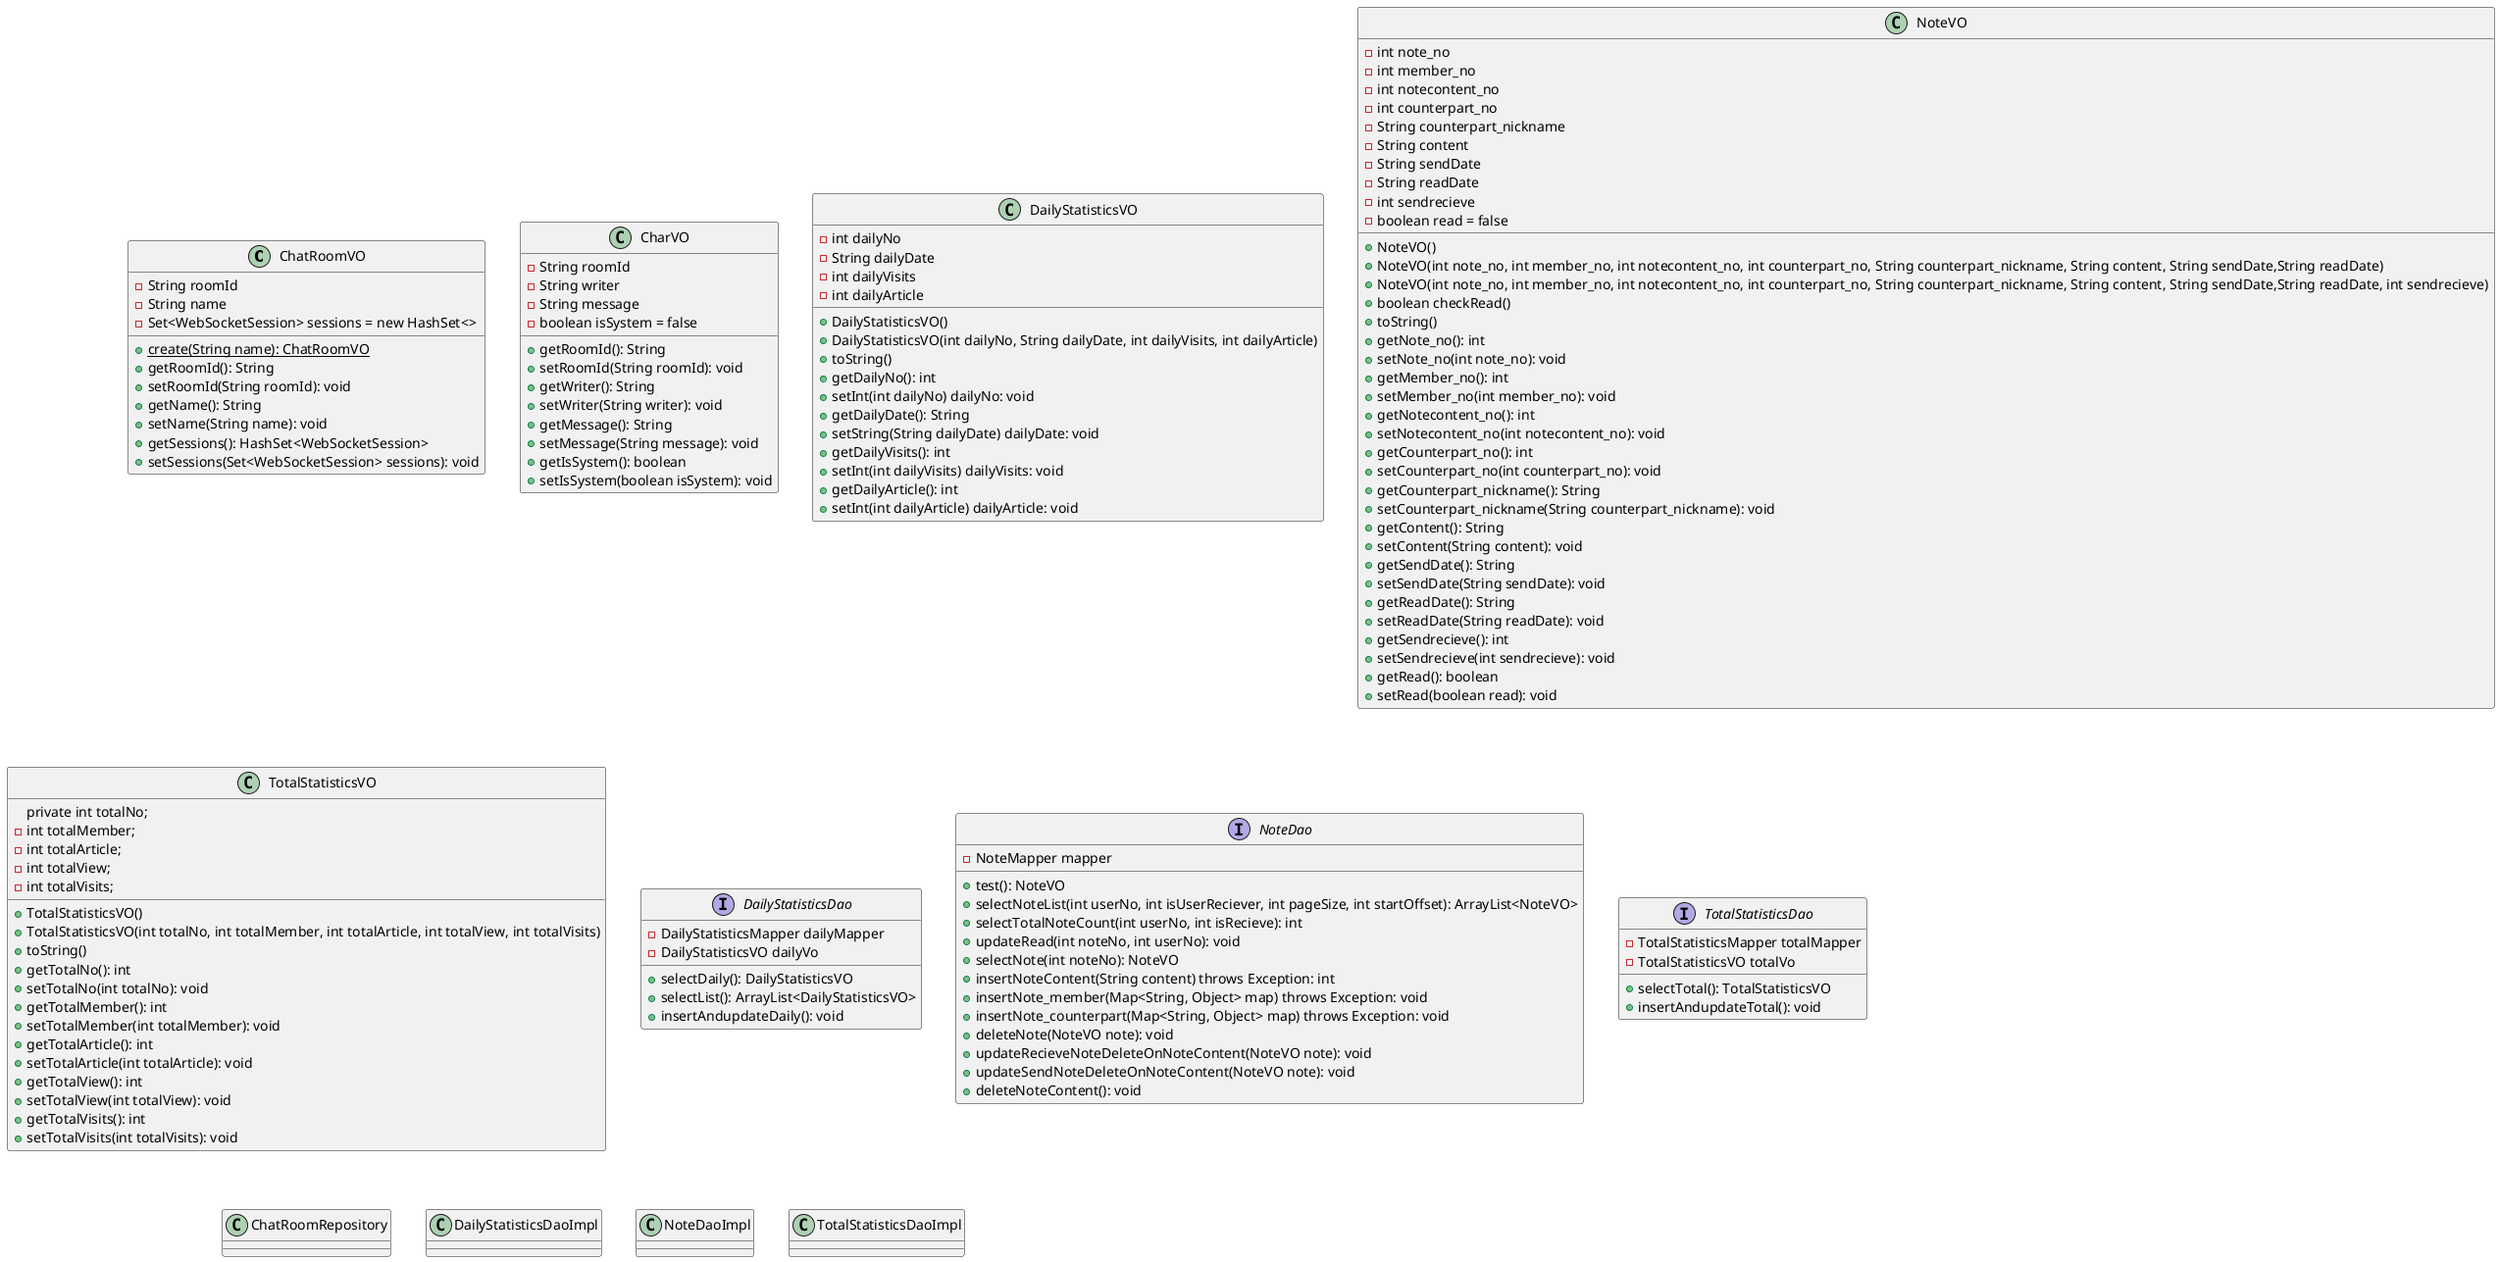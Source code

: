 @startuml
'https://plantuml.com/class-diagram

' -- etc--
class ChatRoomVO{
- String roomId
- String name
- Set<WebSocketSession> sessions = new HashSet<>

+ {static} create(String name): ChatRoomVO
+ getRoomId(): String
+ setRoomId(String roomId): void
+ getName(): String
+ setName(String name): void
+ getSessions(): HashSet<WebSocketSession>
+ setSessions(Set<WebSocketSession> sessions): void
}

class CharVO{
- String roomId
- String writer
- String message
- boolean isSystem = false

+ getRoomId(): String
+ setRoomId(String roomId): void
+ getWriter(): String
+ setWriter(String writer): void
+ getMessage(): String
+ setMessage(String message): void
+ getIsSystem(): boolean
+ setIsSystem(boolean isSystem): void
}

class DailyStatisticsVO{
- int dailyNo
- String dailyDate
- int dailyVisits
- int dailyArticle

+ DailyStatisticsVO()
+ DailyStatisticsVO(int dailyNo, String dailyDate, int dailyVisits, int dailyArticle)
+ toString()
+ getDailyNo(): int
+ setInt(int dailyNo) dailyNo: void
+ getDailyDate(): String
+ setString(String dailyDate) dailyDate: void
+ getDailyVisits(): int
+ setInt(int dailyVisits) dailyVisits: void
+ getDailyArticle(): int
+ setInt(int dailyArticle) dailyArticle: void
}

class NoteVO{
- int note_no
- int member_no
- int notecontent_no
- int counterpart_no
- String counterpart_nickname
- String content
- String sendDate
- String readDate
- int sendrecieve
- boolean read = false

+ NoteVO()
+ NoteVO(int note_no, int member_no, int notecontent_no, int counterpart_no, String counterpart_nickname, String content, String sendDate,String readDate)
+ NoteVO(int note_no, int member_no, int notecontent_no, int counterpart_no, String counterpart_nickname, String content, String sendDate,String readDate, int sendrecieve)
+ boolean checkRead()
+ toString()
+ getNote_no(): int
+ setNote_no(int note_no): void
+ getMember_no(): int
+ setMember_no(int member_no): void
+ getNotecontent_no(): int
+ setNotecontent_no(int notecontent_no): void
+ getCounterpart_no(): int
+ setCounterpart_no(int counterpart_no): void
+ getCounterpart_nickname(): String
+ setCounterpart_nickname(String counterpart_nickname): void
+ getContent(): String
+ setContent(String content): void
+ getSendDate(): String
+ setSendDate(String sendDate): void
+ getReadDate(): String
+ setReadDate(String readDate): void
+ getSendrecieve(): int
+ setSendrecieve(int sendrecieve): void
+ getRead(): boolean
+ setRead(boolean read): void
}

class TotalStatisticsVO{
private int totalNo;
- int totalMember;
- int totalArticle;
- int totalView;
- int totalVisits;

+ TotalStatisticsVO()
+ TotalStatisticsVO(int totalNo, int totalMember, int totalArticle, int totalView, int totalVisits)
+ toString()
+ getTotalNo(): int
+ setTotalNo(int totalNo): void
+ getTotalMember(): int
+ setTotalMember(int totalMember): void
+ getTotalArticle(): int
+ setTotalArticle(int totalArticle): void
+ getTotalView(): int
+ setTotalView(int totalView): void
+ getTotalVisits(): int
+ setTotalVisits(int totalVisits): void
}



' -------------------  etc -----------------------
interface DailyStatisticsDao{
- DailyStatisticsMapper dailyMapper
- DailyStatisticsVO dailyVo

+ selectDaily(): DailyStatisticsVO
+ selectList(): ArrayList<DailyStatisticsVO>
+ insertAndupdateDaily(): void
}

interface NoteDao{
- NoteMapper mapper

+ test(): NoteVO
+ selectNoteList(int userNo, int isUserReciever, int pageSize, int startOffset): ArrayList<NoteVO>
+ selectTotalNoteCount(int userNo, int isRecieve): int
+ updateRead(int noteNo, int userNo): void
+ selectNote(int noteNo): NoteVO
+ insertNoteContent(String content) throws Exception: int
+ insertNote_member(Map<String, Object> map) throws Exception: void
+ insertNote_counterpart(Map<String, Object> map) throws Exception: void
+ deleteNote(NoteVO note): void
+ updateRecieveNoteDeleteOnNoteContent(NoteVO note): void
+ updateSendNoteDeleteOnNoteContent(NoteVO note): void
+ deleteNoteContent(): void
}

interface TotalStatisticsDao{
- TotalStatisticsMapper totalMapper
- TotalStatisticsVO totalVo

+ selectTotal(): TotalStatisticsVO
+ insertAndupdateTotal(): void
}

' 그려주세요
class ChatRoomRepository{}
class DailyStatisticsDaoImpl
class NoteDaoImpl
class TotalStatisticsDaoImpl

@enduml